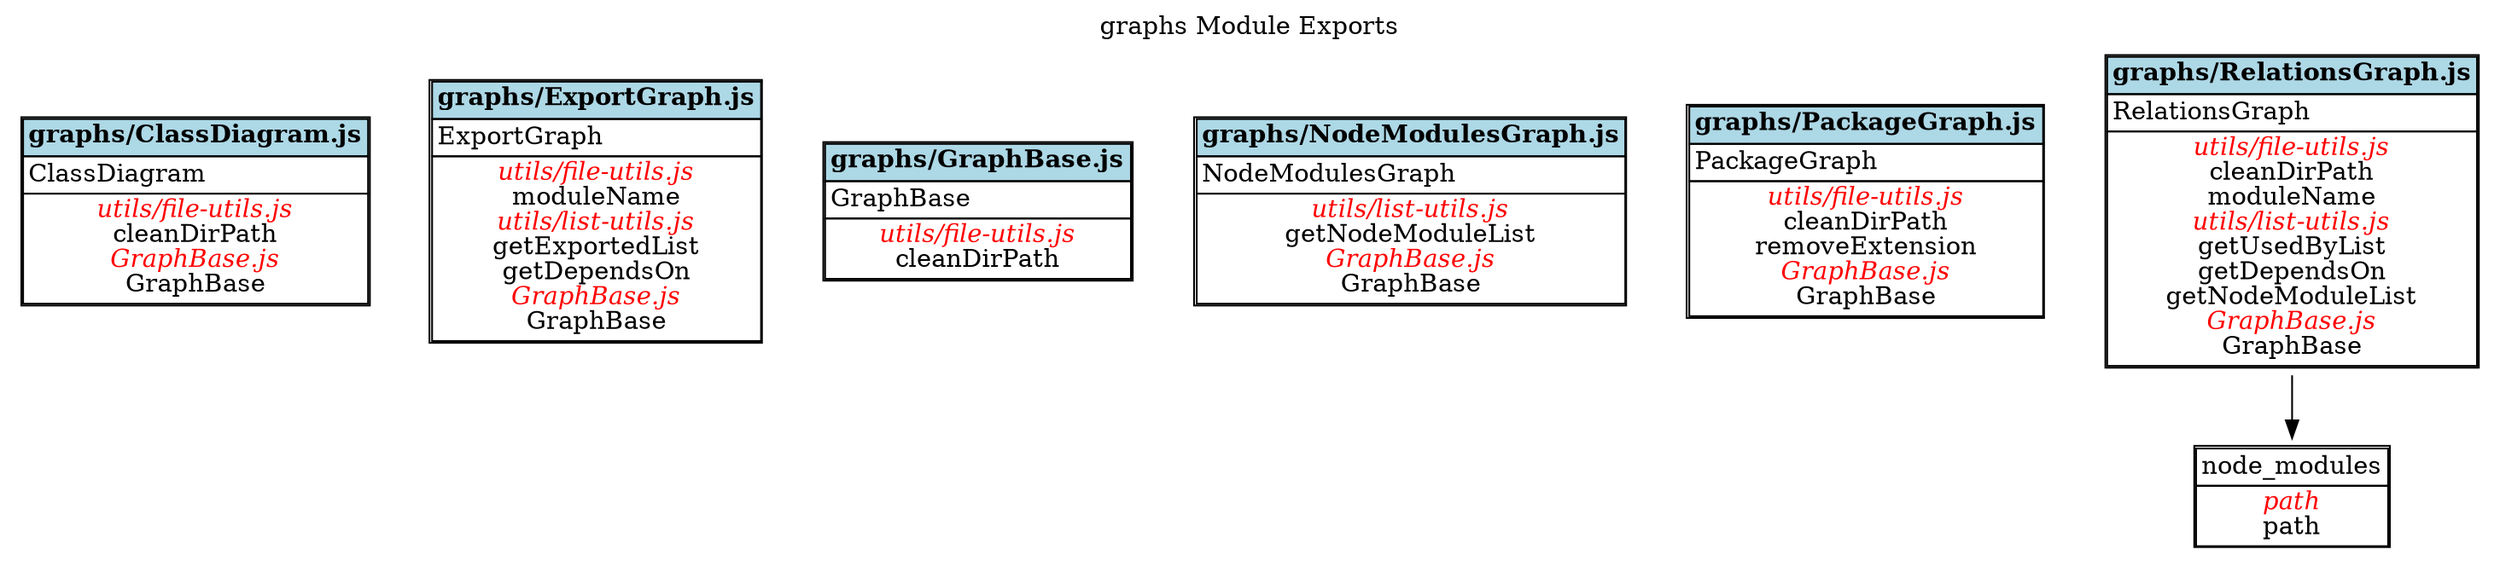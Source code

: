digraph {label="graphs Module Exports";
labelloc="t";
"graphs/ClassDiagram.js" [shape = none, label =<<TABLE cellspacing="0" cellborder="1" align="left">
<TR><TD bgcolor="lightblue" align="center"><B>graphs/ClassDiagram.js</B></TD></TR>
<TR><TD align="left">
ClassDiagram<BR/>
</TD></TR>
<TR><TD align="center">
<font color="red"><I>utils/file-utils.js</I></font><BR/>
cleanDirPath<BR/>
<font color="red"><I>GraphBase.js</I></font><BR/>
GraphBase<BR/>
</TD></TR>
</TABLE>>];
"graphs/ExportGraph.js" [shape = none, label =<<TABLE cellspacing="0" cellborder="1" align="left">
<TR><TD bgcolor="lightblue" align="center"><B>graphs/ExportGraph.js</B></TD></TR>
<TR><TD align="left">
ExportGraph<BR/>
</TD></TR>
<TR><TD align="center">
<font color="red"><I>utils/file-utils.js</I></font><BR/>
moduleName<BR/>
<font color="red"><I>utils/list-utils.js</I></font><BR/>
getExportedList<BR/>
getDependsOn<BR/>
<font color="red"><I>GraphBase.js</I></font><BR/>
GraphBase<BR/>
</TD></TR>
</TABLE>>];
"graphs/GraphBase.js" [shape = none, label =<<TABLE cellspacing="0" cellborder="1" align="left">
<TR><TD bgcolor="lightblue" align="center"><B>graphs/GraphBase.js</B></TD></TR>
<TR><TD align="left">
GraphBase<BR/>
</TD></TR>
<TR><TD align="center">
<font color="red"><I>utils/file-utils.js</I></font><BR/>
cleanDirPath<BR/>
</TD></TR>
</TABLE>>];
"graphs/NodeModulesGraph.js" [shape = none, label =<<TABLE cellspacing="0" cellborder="1" align="left">
<TR><TD bgcolor="lightblue" align="center"><B>graphs/NodeModulesGraph.js</B></TD></TR>
<TR><TD align="left">
NodeModulesGraph<BR/>
</TD></TR>
<TR><TD align="center">
<font color="red"><I>utils/list-utils.js</I></font><BR/>
getNodeModuleList<BR/>
<font color="red"><I>GraphBase.js</I></font><BR/>
GraphBase<BR/>
</TD></TR>
</TABLE>>];
"graphs/PackageGraph.js" [shape = none, label =<<TABLE cellspacing="0" cellborder="1" align="left">
<TR><TD bgcolor="lightblue" align="center"><B>graphs/PackageGraph.js</B></TD></TR>
<TR><TD align="left">
PackageGraph<BR/>
</TD></TR>
<TR><TD align="center">
<font color="red"><I>utils/file-utils.js</I></font><BR/>
cleanDirPath<BR/>
removeExtension<BR/>
<font color="red"><I>GraphBase.js</I></font><BR/>
GraphBase<BR/>
</TD></TR>
</TABLE>>];
"graphs/RelationsGraph.js" [shape = none, label =<<TABLE cellspacing="0" cellborder="1" align="left">
<TR><TD bgcolor="lightblue" align="center"><B>graphs/RelationsGraph.js</B></TD></TR>
<TR><TD align="left">
RelationsGraph<BR/>
</TD></TR>
<TR><TD align="center">
<font color="red"><I>utils/file-utils.js</I></font><BR/>
cleanDirPath<BR/>
moduleName<BR/>
<font color="red"><I>utils/list-utils.js</I></font><BR/>
getUsedByList<BR/>
getDependsOn<BR/>
getNodeModuleList<BR/>
<font color="red"><I>GraphBase.js</I></font><BR/>
GraphBase<BR/>
</TD></TR>
</TABLE>>];
"graphs/RelationsGraph.js-node_modules" [shape = none, label =<<TABLE cellspacing="0" cellborder="1" align="left">
<TR><TD>node_modules</TD></TR>
<TR><TD align="center">
<font color="red"><I>path</I></font><BR/>
path<BR/>
</TD></TR>
</TABLE>>];
"graphs/RelationsGraph.js"->"graphs/RelationsGraph.js-node_modules"
}
